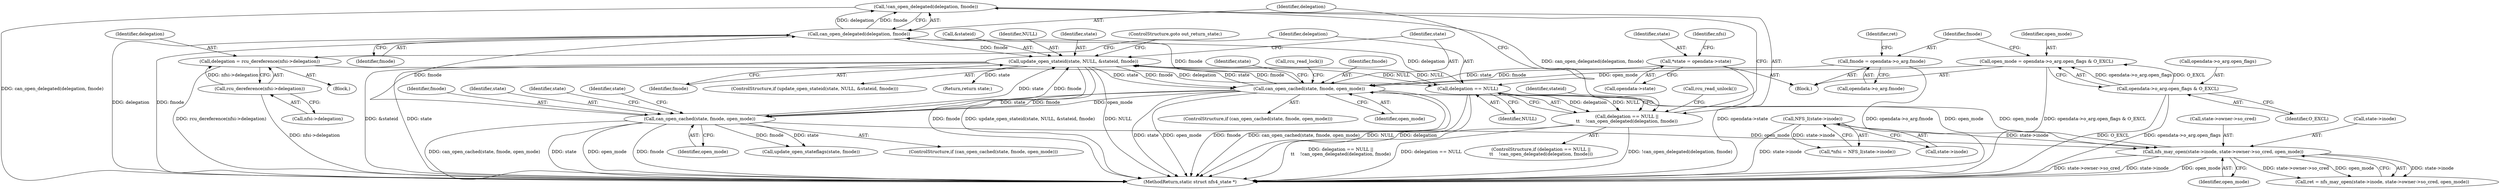 digraph "0_linux_dc0b027dfadfcb8a5504f7d8052754bf8d501ab9_21@API" {
"1000194" [label="(Call,!can_open_delegated(delegation, fmode))"];
"1000195" [label="(Call,can_open_delegated(delegation, fmode))"];
"1000191" [label="(Call,delegation == NULL)"];
"1000183" [label="(Call,delegation = rcu_dereference(nfsi->delegation))"];
"1000185" [label="(Call,rcu_dereference(nfsi->delegation))"];
"1000237" [label="(Call,update_open_stateid(state, NULL, &stateid, fmode))"];
"1000159" [label="(Call,can_open_cached(state, fmode, open_mode))"];
"1000146" [label="(Call,can_open_cached(state, fmode, open_mode))"];
"1000106" [label="(Call,*state = opendata->state)"];
"1000130" [label="(Call,fmode = opendata->o_arg.fmode)"];
"1000217" [label="(Call,nfs_may_open(state->inode, state->owner->so_cred, open_mode))"];
"1000114" [label="(Call,NFS_I(state->inode))"];
"1000120" [label="(Call,open_mode = opendata->o_arg.open_flags & O_EXCL)"];
"1000122" [label="(Call,opendata->o_arg.open_flags & O_EXCL)"];
"1000190" [label="(Call,delegation == NULL ||\n\t\t    !can_open_delegated(delegation, fmode))"];
"1000128" [label="(Identifier,O_EXCL)"];
"1000218" [label="(Call,state->inode)"];
"1000146" [label="(Call,can_open_cached(state, fmode, open_mode))"];
"1000161" [label="(Identifier,fmode)"];
"1000226" [label="(Identifier,open_mode)"];
"1000194" [label="(Call,!can_open_delegated(delegation, fmode))"];
"1000112" [label="(Call,*nfsi = NFS_I(state->inode))"];
"1000217" [label="(Call,nfs_may_open(state->inode, state->owner->so_cred, open_mode))"];
"1000193" [label="(Identifier,NULL)"];
"1000115" [label="(Call,state->inode)"];
"1000186" [label="(Call,nfsi->delegation)"];
"1000114" [label="(Call,NFS_I(state->inode))"];
"1000256" [label="(MethodReturn,static struct nfs4_state *)"];
"1000243" [label="(ControlStructure,goto out_return_state;)"];
"1000196" [label="(Identifier,delegation)"];
"1000155" [label="(Identifier,state)"];
"1000104" [label="(Block,)"];
"1000113" [label="(Identifier,nfsi)"];
"1000237" [label="(Call,update_open_stateid(state, NULL, &stateid, fmode))"];
"1000145" [label="(ControlStructure,if (can_open_cached(state, fmode, open_mode)))"];
"1000203" [label="(Identifier,stateid)"];
"1000121" [label="(Identifier,open_mode)"];
"1000149" [label="(Identifier,open_mode)"];
"1000123" [label="(Call,opendata->o_arg.open_flags)"];
"1000184" [label="(Identifier,delegation)"];
"1000122" [label="(Call,opendata->o_arg.open_flags & O_EXCL)"];
"1000182" [label="(Call,rcu_read_lock())"];
"1000120" [label="(Call,open_mode = opendata->o_arg.open_flags & O_EXCL)"];
"1000162" [label="(Identifier,open_mode)"];
"1000131" [label="(Identifier,fmode)"];
"1000190" [label="(Call,delegation == NULL ||\n\t\t    !can_open_delegated(delegation, fmode))"];
"1000148" [label="(Identifier,fmode)"];
"1000160" [label="(Identifier,state)"];
"1000197" [label="(Identifier,fmode)"];
"1000130" [label="(Call,fmode = opendata->o_arg.fmode)"];
"1000164" [label="(Call,update_open_stateflags(state, fmode))"];
"1000240" [label="(Call,&stateid)"];
"1000147" [label="(Identifier,state)"];
"1000242" [label="(Identifier,fmode)"];
"1000189" [label="(ControlStructure,if (delegation == NULL ||\n\t\t    !can_open_delegated(delegation, fmode)))"];
"1000221" [label="(Call,state->owner->so_cred)"];
"1000195" [label="(Call,can_open_delegated(delegation, fmode))"];
"1000158" [label="(ControlStructure,if (can_open_cached(state, fmode, open_mode)))"];
"1000215" [label="(Call,ret = nfs_may_open(state->inode, state->owner->so_cred, open_mode))"];
"1000199" [label="(Call,rcu_read_unlock())"];
"1000107" [label="(Identifier,state)"];
"1000132" [label="(Call,opendata->o_arg.fmode)"];
"1000140" [label="(Identifier,ret)"];
"1000106" [label="(Call,*state = opendata->state)"];
"1000236" [label="(ControlStructure,if (update_open_stateid(state, NULL, &stateid, fmode)))"];
"1000192" [label="(Identifier,delegation)"];
"1000239" [label="(Identifier,NULL)"];
"1000165" [label="(Identifier,state)"];
"1000159" [label="(Call,can_open_cached(state, fmode, open_mode))"];
"1000185" [label="(Call,rcu_dereference(nfsi->delegation))"];
"1000183" [label="(Call,delegation = rcu_dereference(nfsi->delegation))"];
"1000179" [label="(Identifier,state)"];
"1000108" [label="(Call,opendata->state)"];
"1000254" [label="(Return,return state;)"];
"1000238" [label="(Identifier,state)"];
"1000191" [label="(Call,delegation == NULL)"];
"1000144" [label="(Block,)"];
"1000194" -> "1000190"  [label="AST: "];
"1000194" -> "1000195"  [label="CFG: "];
"1000195" -> "1000194"  [label="AST: "];
"1000190" -> "1000194"  [label="CFG: "];
"1000194" -> "1000256"  [label="DDG: can_open_delegated(delegation, fmode)"];
"1000194" -> "1000190"  [label="DDG: can_open_delegated(delegation, fmode)"];
"1000195" -> "1000194"  [label="DDG: delegation"];
"1000195" -> "1000194"  [label="DDG: fmode"];
"1000195" -> "1000197"  [label="CFG: "];
"1000196" -> "1000195"  [label="AST: "];
"1000197" -> "1000195"  [label="AST: "];
"1000195" -> "1000256"  [label="DDG: fmode"];
"1000195" -> "1000256"  [label="DDG: delegation"];
"1000191" -> "1000195"  [label="DDG: delegation"];
"1000146" -> "1000195"  [label="DDG: fmode"];
"1000159" -> "1000195"  [label="DDG: fmode"];
"1000195" -> "1000237"  [label="DDG: fmode"];
"1000191" -> "1000190"  [label="AST: "];
"1000191" -> "1000193"  [label="CFG: "];
"1000192" -> "1000191"  [label="AST: "];
"1000193" -> "1000191"  [label="AST: "];
"1000196" -> "1000191"  [label="CFG: "];
"1000190" -> "1000191"  [label="CFG: "];
"1000191" -> "1000256"  [label="DDG: NULL"];
"1000191" -> "1000256"  [label="DDG: delegation"];
"1000191" -> "1000190"  [label="DDG: delegation"];
"1000191" -> "1000190"  [label="DDG: NULL"];
"1000183" -> "1000191"  [label="DDG: delegation"];
"1000237" -> "1000191"  [label="DDG: NULL"];
"1000191" -> "1000237"  [label="DDG: NULL"];
"1000183" -> "1000144"  [label="AST: "];
"1000183" -> "1000185"  [label="CFG: "];
"1000184" -> "1000183"  [label="AST: "];
"1000185" -> "1000183"  [label="AST: "];
"1000192" -> "1000183"  [label="CFG: "];
"1000183" -> "1000256"  [label="DDG: rcu_dereference(nfsi->delegation)"];
"1000185" -> "1000183"  [label="DDG: nfsi->delegation"];
"1000185" -> "1000186"  [label="CFG: "];
"1000186" -> "1000185"  [label="AST: "];
"1000185" -> "1000256"  [label="DDG: nfsi->delegation"];
"1000237" -> "1000236"  [label="AST: "];
"1000237" -> "1000242"  [label="CFG: "];
"1000238" -> "1000237"  [label="AST: "];
"1000239" -> "1000237"  [label="AST: "];
"1000240" -> "1000237"  [label="AST: "];
"1000242" -> "1000237"  [label="AST: "];
"1000147" -> "1000237"  [label="CFG: "];
"1000243" -> "1000237"  [label="CFG: "];
"1000237" -> "1000256"  [label="DDG: update_open_stateid(state, NULL, &stateid, fmode)"];
"1000237" -> "1000256"  [label="DDG: NULL"];
"1000237" -> "1000256"  [label="DDG: &stateid"];
"1000237" -> "1000256"  [label="DDG: state"];
"1000237" -> "1000256"  [label="DDG: fmode"];
"1000237" -> "1000146"  [label="DDG: state"];
"1000237" -> "1000146"  [label="DDG: fmode"];
"1000159" -> "1000237"  [label="DDG: state"];
"1000159" -> "1000237"  [label="DDG: fmode"];
"1000146" -> "1000237"  [label="DDG: state"];
"1000146" -> "1000237"  [label="DDG: fmode"];
"1000237" -> "1000254"  [label="DDG: state"];
"1000159" -> "1000158"  [label="AST: "];
"1000159" -> "1000162"  [label="CFG: "];
"1000160" -> "1000159"  [label="AST: "];
"1000161" -> "1000159"  [label="AST: "];
"1000162" -> "1000159"  [label="AST: "];
"1000165" -> "1000159"  [label="CFG: "];
"1000179" -> "1000159"  [label="CFG: "];
"1000159" -> "1000256"  [label="DDG: can_open_cached(state, fmode, open_mode)"];
"1000159" -> "1000256"  [label="DDG: state"];
"1000159" -> "1000256"  [label="DDG: open_mode"];
"1000159" -> "1000256"  [label="DDG: fmode"];
"1000146" -> "1000159"  [label="DDG: state"];
"1000146" -> "1000159"  [label="DDG: fmode"];
"1000146" -> "1000159"  [label="DDG: open_mode"];
"1000159" -> "1000164"  [label="DDG: state"];
"1000159" -> "1000164"  [label="DDG: fmode"];
"1000159" -> "1000217"  [label="DDG: open_mode"];
"1000146" -> "1000145"  [label="AST: "];
"1000146" -> "1000149"  [label="CFG: "];
"1000147" -> "1000146"  [label="AST: "];
"1000148" -> "1000146"  [label="AST: "];
"1000149" -> "1000146"  [label="AST: "];
"1000155" -> "1000146"  [label="CFG: "];
"1000182" -> "1000146"  [label="CFG: "];
"1000146" -> "1000256"  [label="DDG: open_mode"];
"1000146" -> "1000256"  [label="DDG: fmode"];
"1000146" -> "1000256"  [label="DDG: can_open_cached(state, fmode, open_mode)"];
"1000146" -> "1000256"  [label="DDG: state"];
"1000106" -> "1000146"  [label="DDG: state"];
"1000130" -> "1000146"  [label="DDG: fmode"];
"1000217" -> "1000146"  [label="DDG: open_mode"];
"1000120" -> "1000146"  [label="DDG: open_mode"];
"1000146" -> "1000217"  [label="DDG: open_mode"];
"1000106" -> "1000104"  [label="AST: "];
"1000106" -> "1000108"  [label="CFG: "];
"1000107" -> "1000106"  [label="AST: "];
"1000108" -> "1000106"  [label="AST: "];
"1000113" -> "1000106"  [label="CFG: "];
"1000106" -> "1000256"  [label="DDG: opendata->state"];
"1000130" -> "1000104"  [label="AST: "];
"1000130" -> "1000132"  [label="CFG: "];
"1000131" -> "1000130"  [label="AST: "];
"1000132" -> "1000130"  [label="AST: "];
"1000140" -> "1000130"  [label="CFG: "];
"1000130" -> "1000256"  [label="DDG: opendata->o_arg.fmode"];
"1000217" -> "1000215"  [label="AST: "];
"1000217" -> "1000226"  [label="CFG: "];
"1000218" -> "1000217"  [label="AST: "];
"1000221" -> "1000217"  [label="AST: "];
"1000226" -> "1000217"  [label="AST: "];
"1000215" -> "1000217"  [label="CFG: "];
"1000217" -> "1000256"  [label="DDG: open_mode"];
"1000217" -> "1000256"  [label="DDG: state->owner->so_cred"];
"1000217" -> "1000256"  [label="DDG: state->inode"];
"1000217" -> "1000215"  [label="DDG: state->inode"];
"1000217" -> "1000215"  [label="DDG: state->owner->so_cred"];
"1000217" -> "1000215"  [label="DDG: open_mode"];
"1000114" -> "1000217"  [label="DDG: state->inode"];
"1000114" -> "1000112"  [label="AST: "];
"1000114" -> "1000115"  [label="CFG: "];
"1000115" -> "1000114"  [label="AST: "];
"1000112" -> "1000114"  [label="CFG: "];
"1000114" -> "1000256"  [label="DDG: state->inode"];
"1000114" -> "1000112"  [label="DDG: state->inode"];
"1000120" -> "1000104"  [label="AST: "];
"1000120" -> "1000122"  [label="CFG: "];
"1000121" -> "1000120"  [label="AST: "];
"1000122" -> "1000120"  [label="AST: "];
"1000131" -> "1000120"  [label="CFG: "];
"1000120" -> "1000256"  [label="DDG: opendata->o_arg.open_flags & O_EXCL"];
"1000122" -> "1000120"  [label="DDG: opendata->o_arg.open_flags"];
"1000122" -> "1000120"  [label="DDG: O_EXCL"];
"1000122" -> "1000128"  [label="CFG: "];
"1000123" -> "1000122"  [label="AST: "];
"1000128" -> "1000122"  [label="AST: "];
"1000122" -> "1000256"  [label="DDG: opendata->o_arg.open_flags"];
"1000122" -> "1000256"  [label="DDG: O_EXCL"];
"1000190" -> "1000189"  [label="AST: "];
"1000199" -> "1000190"  [label="CFG: "];
"1000203" -> "1000190"  [label="CFG: "];
"1000190" -> "1000256"  [label="DDG: !can_open_delegated(delegation, fmode)"];
"1000190" -> "1000256"  [label="DDG: delegation == NULL ||\n\t\t    !can_open_delegated(delegation, fmode)"];
"1000190" -> "1000256"  [label="DDG: delegation == NULL"];
}
